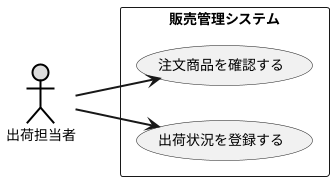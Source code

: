 @startuml ユースケース図
left to right direction
actor 出荷担当者 as user #DDDDDD;line:black;line.bold;
rectangle 販売管理システム {
usecase 注文商品を確認する
usecase 出荷状況を登録する
user-[bold]->(注文商品を確認する)
user-[bold]->(出荷状況を登録する)
}
@enduml